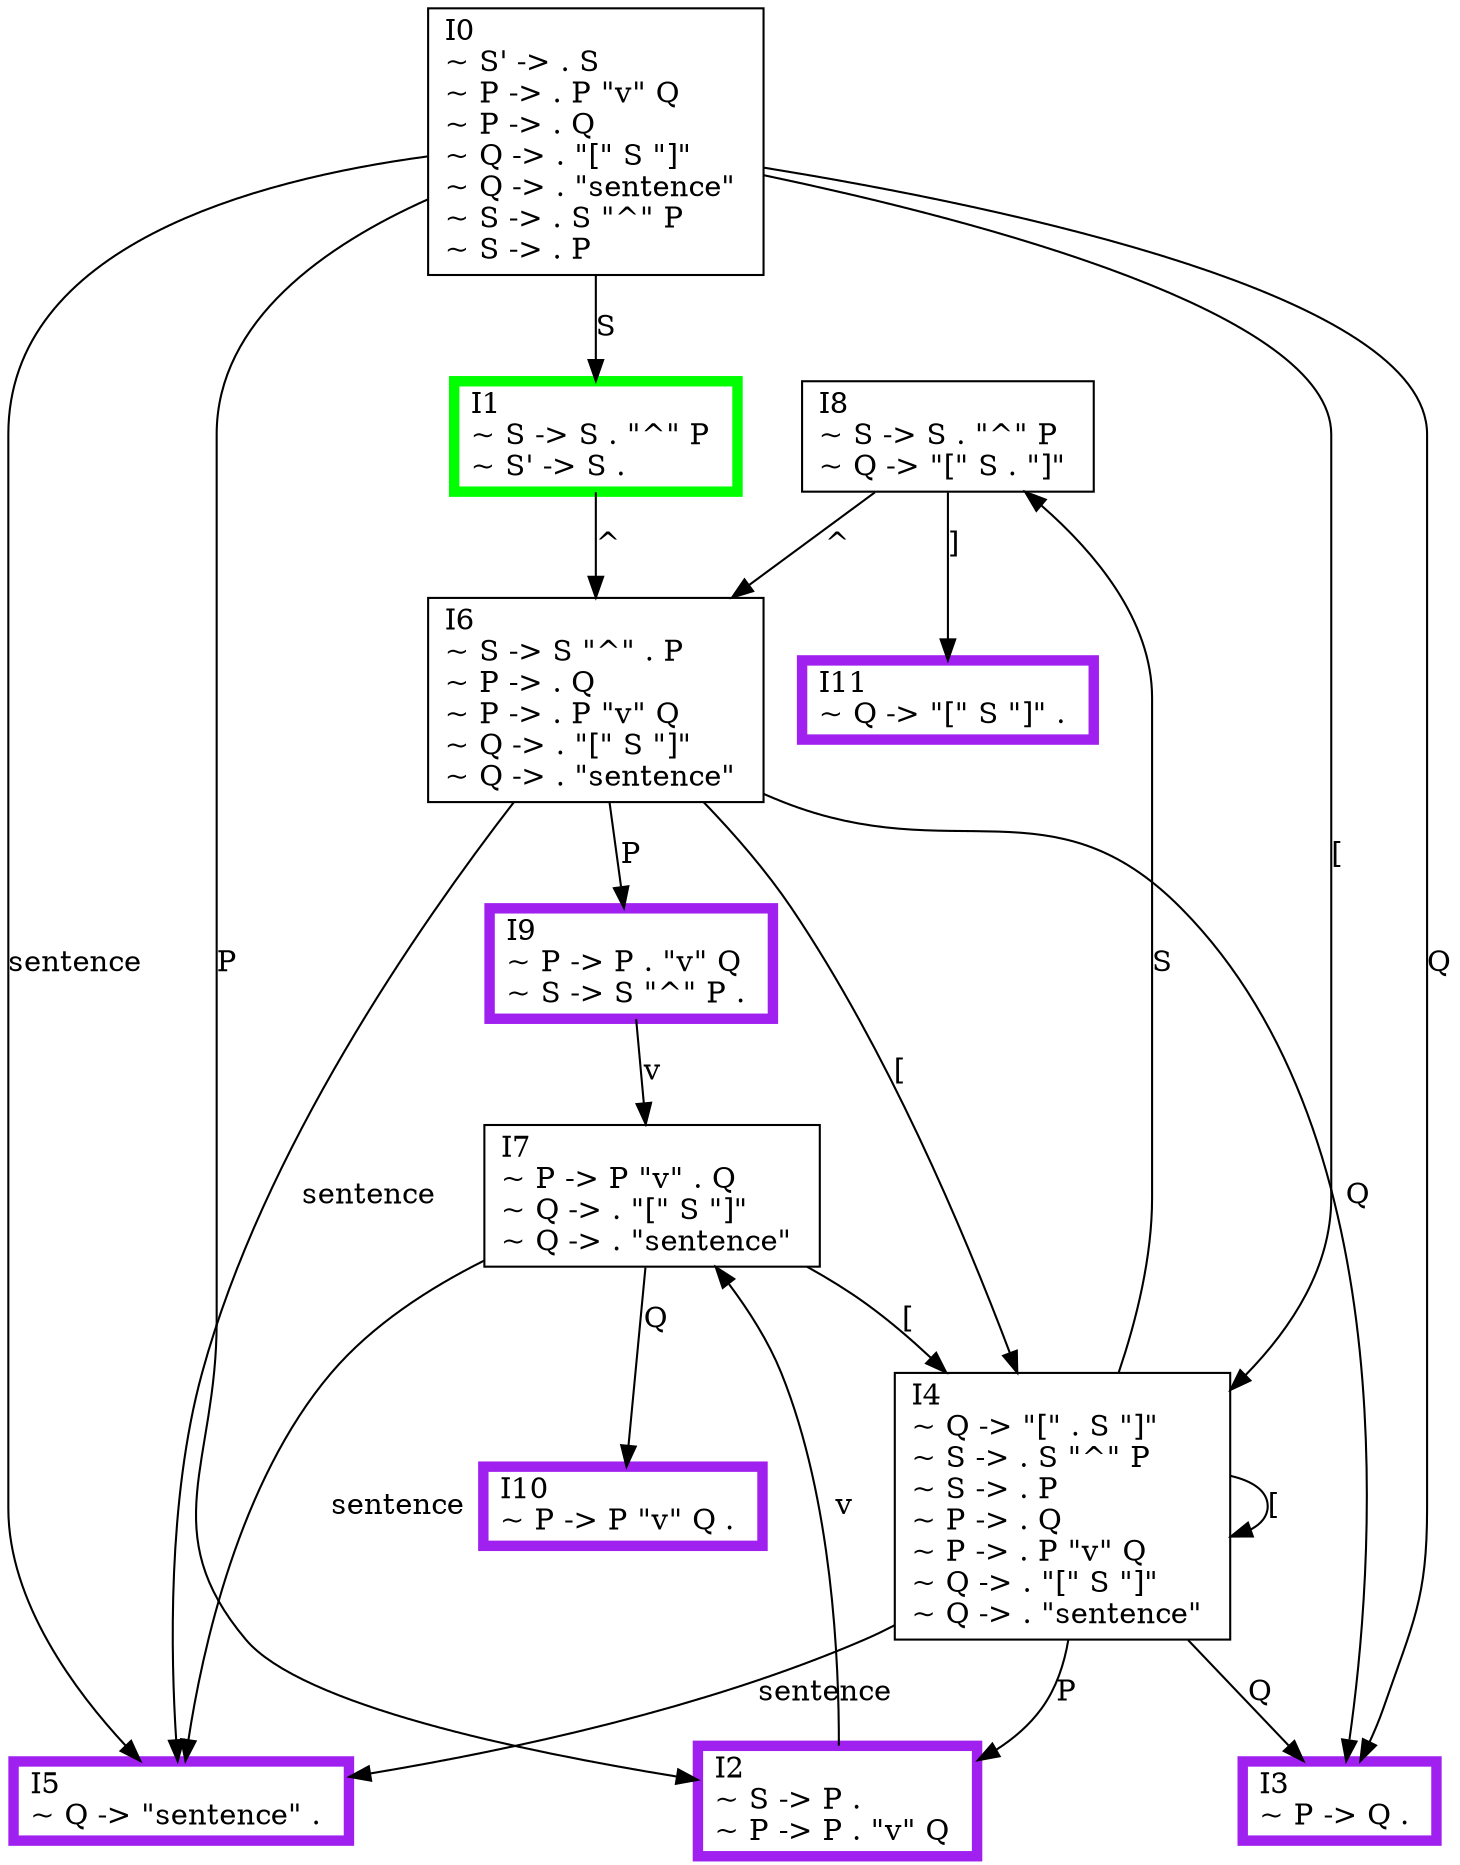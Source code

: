 digraph {
    0 [ label = "I8\l~ S -> S . \"^\" P \l~ Q -> \"[\" S . \"]\" \l" shape=box]
    1 [ label = "I0\l~ S' -> . S \l~ P -> . P \"v\" Q \l~ P -> . Q \l~ Q -> . \"[\" S \"]\" \l~ Q -> . \"sentence\" \l~ S -> . S \"^\" P \l~ S -> . P \l" shape=box]
    2 [ label = "I7\l~ P -> P \"v\" . Q \l~ Q -> . \"[\" S \"]\" \l~ Q -> . \"sentence\" \l" shape=box]
    3 [ label = "I9\l~ P -> P . \"v\" Q \l~ S -> S \"^\" P . \l" shape=box, color=purple, penwidth=5]
    4 [ label = "I6\l~ S -> S \"^\" . P \l~ P -> . Q \l~ P -> . P \"v\" Q \l~ Q -> . \"[\" S \"]\" \l~ Q -> . \"sentence\" \l" shape=box]
    5 [ label = "I1\l~ S -> S . \"^\" P \l~ S' -> S . \l" shape=box, color=green, penwidth=5]
    6 [ label = "I4\l~ Q -> \"[\" . S \"]\" \l~ S -> . S \"^\" P \l~ S -> . P \l~ P -> . Q \l~ P -> . P \"v\" Q \l~ Q -> . \"[\" S \"]\" \l~ Q -> . \"sentence\" \l" shape=box]
    7 [ label = "I2\l~ S -> P . \l~ P -> P . \"v\" Q \l" shape=box, color=purple, penwidth=5]
    8 [ label = "I11\l~ Q -> \"[\" S \"]\" . \l" shape=box, color=purple, penwidth=5]
    9 [ label = "I3\l~ P -> Q . \l" shape=box, color=purple, penwidth=5]
    10 [ label = "I5\l~ Q -> \"sentence\" . \l" shape=box, color=purple, penwidth=5]
    11 [ label = "I10\l~ P -> P \"v\" Q . \l" shape=box, color=purple, penwidth=5]
    0 -> 4 [ label = "^" ]
    0 -> 8 [ label = "]" ]
    1 -> 5 [ label = "S" ]
    1 -> 9 [ label = "Q" ]
    1 -> 7 [ label = "P" ]
    1 -> 10 [ label = "sentence" ]
    1 -> 6 [ label = "[" ]
    2 -> 11 [ label = "Q" ]
    2 -> 10 [ label = "sentence" ]
    2 -> 6 [ label = "[" ]
    3 -> 2 [ label = "v" ]
    4 -> 6 [ label = "[" ]
    4 -> 3 [ label = "P" ]
    4 -> 9 [ label = "Q" ]
    4 -> 10 [ label = "sentence" ]
    5 -> 4 [ label = "^" ]
    6 -> 10 [ label = "sentence" ]
    6 -> 0 [ label = "S" ]
    6 -> 6 [ label = "[" ]
    6 -> 7 [ label = "P" ]
    6 -> 9 [ label = "Q" ]
    7 -> 2 [ label = "v" ]
}
